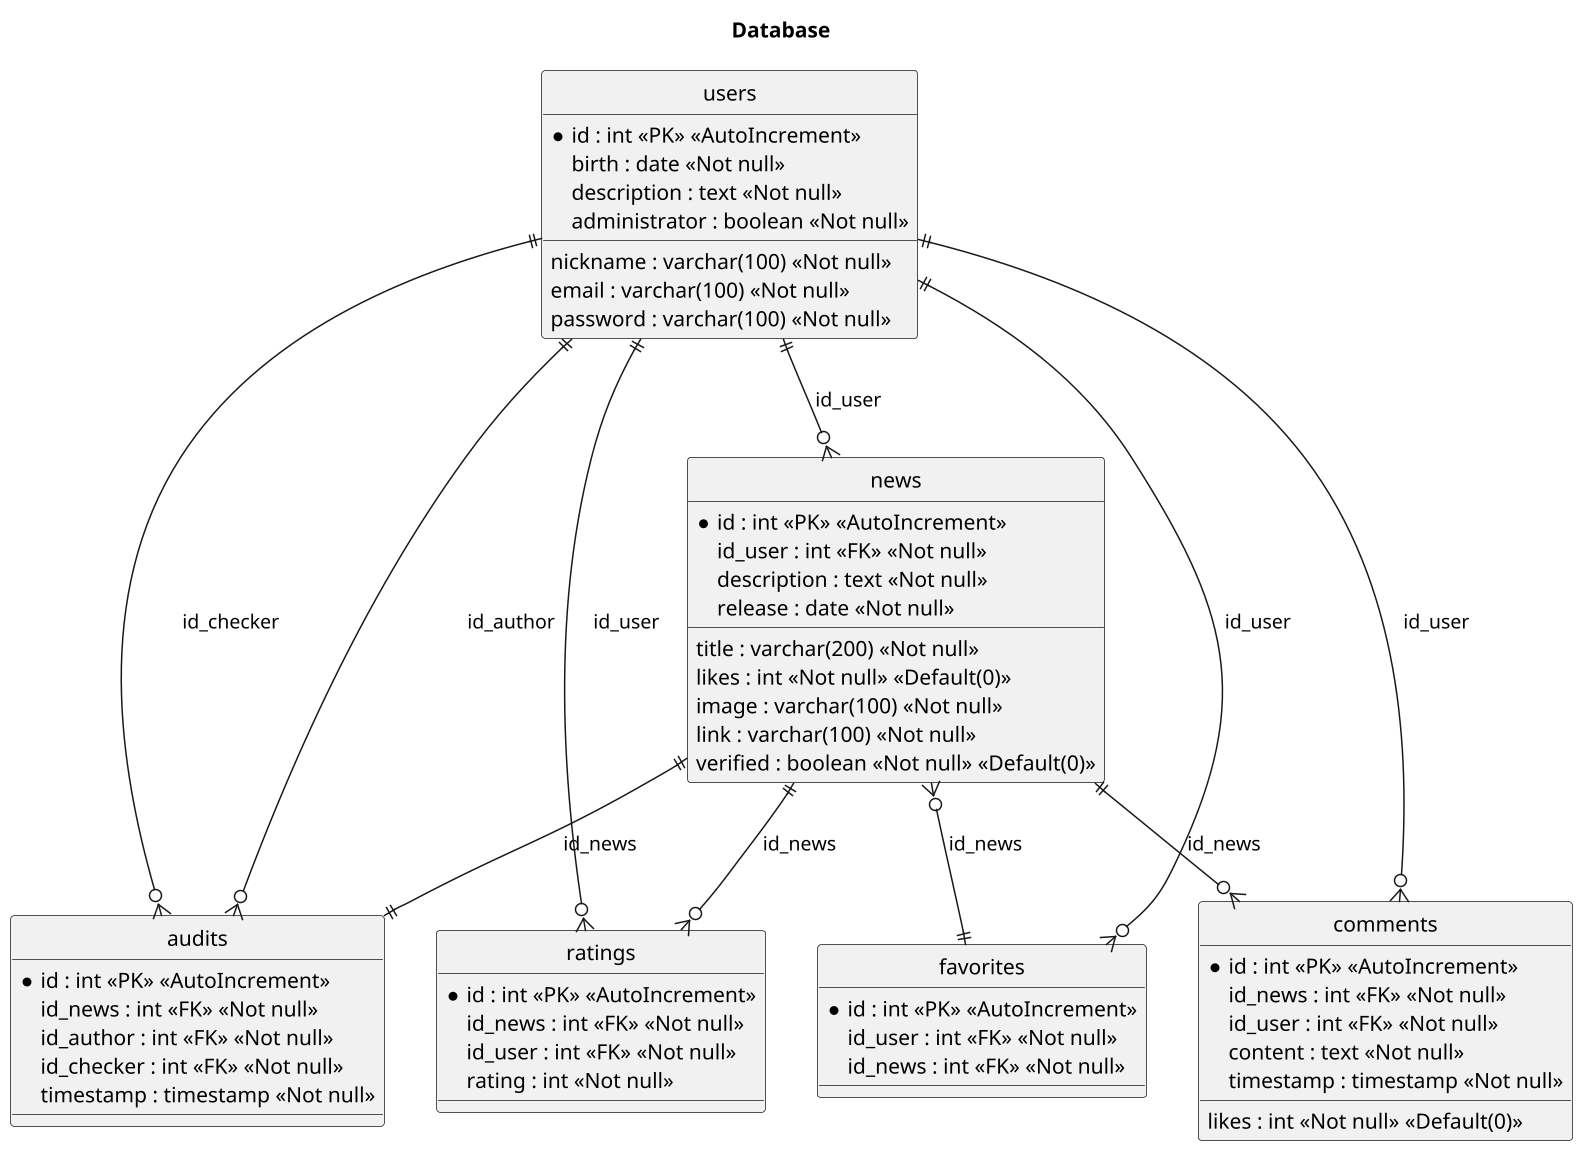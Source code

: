 @startuml Database

	title Database
	hide circle
	scale 1.5

	entity "users" as users {
		*id : int <<PK>> <<AutoIncrement>>
		nickname : varchar(100) <<Not null>>
		email : varchar(100) <<Not null>>
		password : varchar(100) <<Not null>>
		birth : date <<Not null>>
		description : text <<Not null>>
		administrator : boolean <<Not null>>
	}

	entity "news" as news {
		*id : int <<PK>> <<AutoIncrement>>
		id_user : int <<FK>> <<Not null>>
		title : varchar(200) <<Not null>>
		description : text <<Not null>>
		release : date <<Not null>>
		likes : int <<Not null>> <<Default(0)>>
		image : varchar(100) <<Not null>>
		link : varchar(100) <<Not null>>
		verified : boolean <<Not null>> <<Default(0)>>
	}

	entity "audits" as audits {
		*id : int <<PK>> <<AutoIncrement>>
		id_news : int <<FK>> <<Not null>>
		id_author : int <<FK>> <<Not null>>
		id_checker : int <<FK>> <<Not null>>
		timestamp : timestamp <<Not null>>
	}

	entity "ratings" as ratings {
		*id : int <<PK>> <<AutoIncrement>>
		id_news : int <<FK>> <<Not null>>
		id_user : int <<FK>> <<Not null>>
		rating : int <<Not null>>
	}

	entity "favorites" as favorites {
		*id : int <<PK>> <<AutoIncrement>>
		id_user : int <<FK>> <<Not null>>
		id_news : int <<FK>> <<Not null>>
	}

	entity "comments" as comments {
		*id : int <<PK>> <<AutoIncrement>>
		id_news : int <<FK>> <<Not null>>
		id_user : int <<FK>> <<Not null>>
		content : text <<Not null>>
		timestamp : timestamp <<Not null>>
		likes : int <<Not null>> <<Default(0)>>
	}

	users ||--o{ news : id_user
	news ||--||  audits : id_news
	users ||--o{ audits : id_author
	users ||--o{ audits : id_checker
	news ||--o{ ratings : id_news
	users ||--o{ ratings : id_user
	users ||--o{ favorites : id_user
	news }o--|| favorites : id_news
	news ||--o{ comments : id_news
	users ||--o{ comments : id_user

	@enduml

